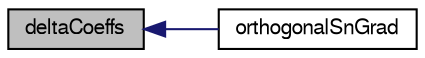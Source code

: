 digraph "deltaCoeffs"
{
  bgcolor="transparent";
  edge [fontname="FreeSans",fontsize="10",labelfontname="FreeSans",labelfontsize="10"];
  node [fontname="FreeSans",fontsize="10",shape=record];
  rankdir="LR";
  Node640 [label="deltaCoeffs",height=0.2,width=0.4,color="black", fillcolor="grey75", style="filled", fontcolor="black"];
  Node640 -> Node641 [dir="back",color="midnightblue",fontsize="10",style="solid",fontname="FreeSans"];
  Node641 [label="orthogonalSnGrad",height=0.2,width=0.4,color="black",URL="$a22606.html#a8d4a82c624f38ba965795c67cd881078",tooltip="Construct from mesh and data stream. "];
}

